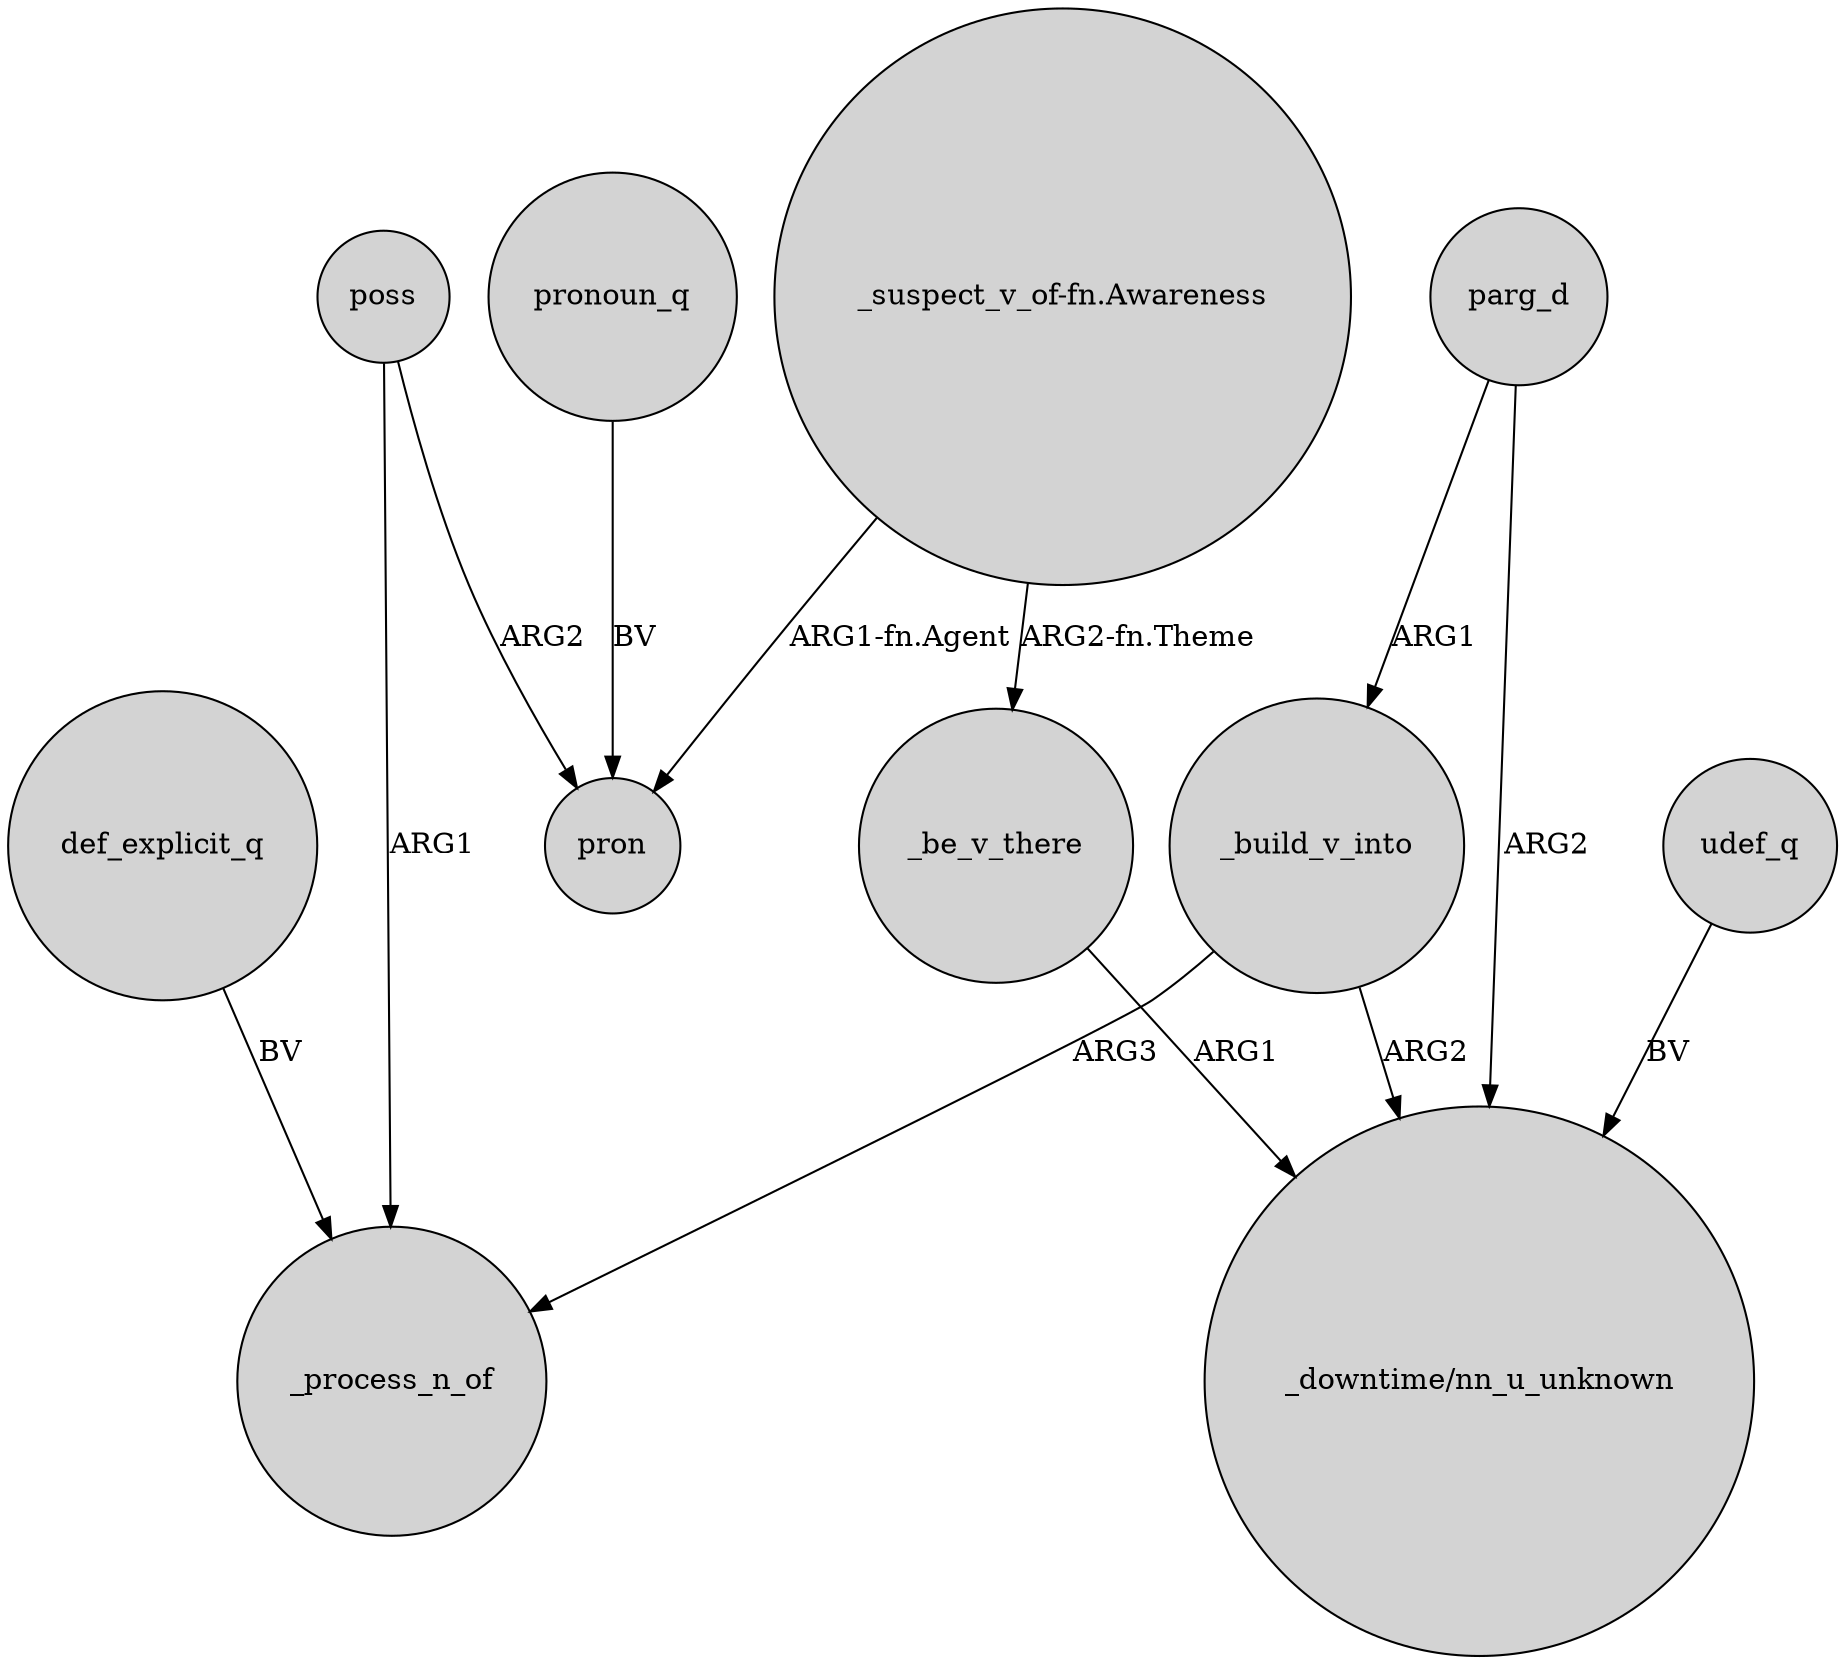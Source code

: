 digraph {
	node [shape=circle style=filled]
	"_suspect_v_of-fn.Awareness" -> pron [label="ARG1-fn.Agent"]
	_build_v_into -> _process_n_of [label=ARG3]
	_build_v_into -> "_downtime/nn_u_unknown" [label=ARG2]
	_be_v_there -> "_downtime/nn_u_unknown" [label=ARG1]
	parg_d -> "_downtime/nn_u_unknown" [label=ARG2]
	parg_d -> _build_v_into [label=ARG1]
	poss -> pron [label=ARG2]
	udef_q -> "_downtime/nn_u_unknown" [label=BV]
	poss -> _process_n_of [label=ARG1]
	def_explicit_q -> _process_n_of [label=BV]
	"_suspect_v_of-fn.Awareness" -> _be_v_there [label="ARG2-fn.Theme"]
	pronoun_q -> pron [label=BV]
}
